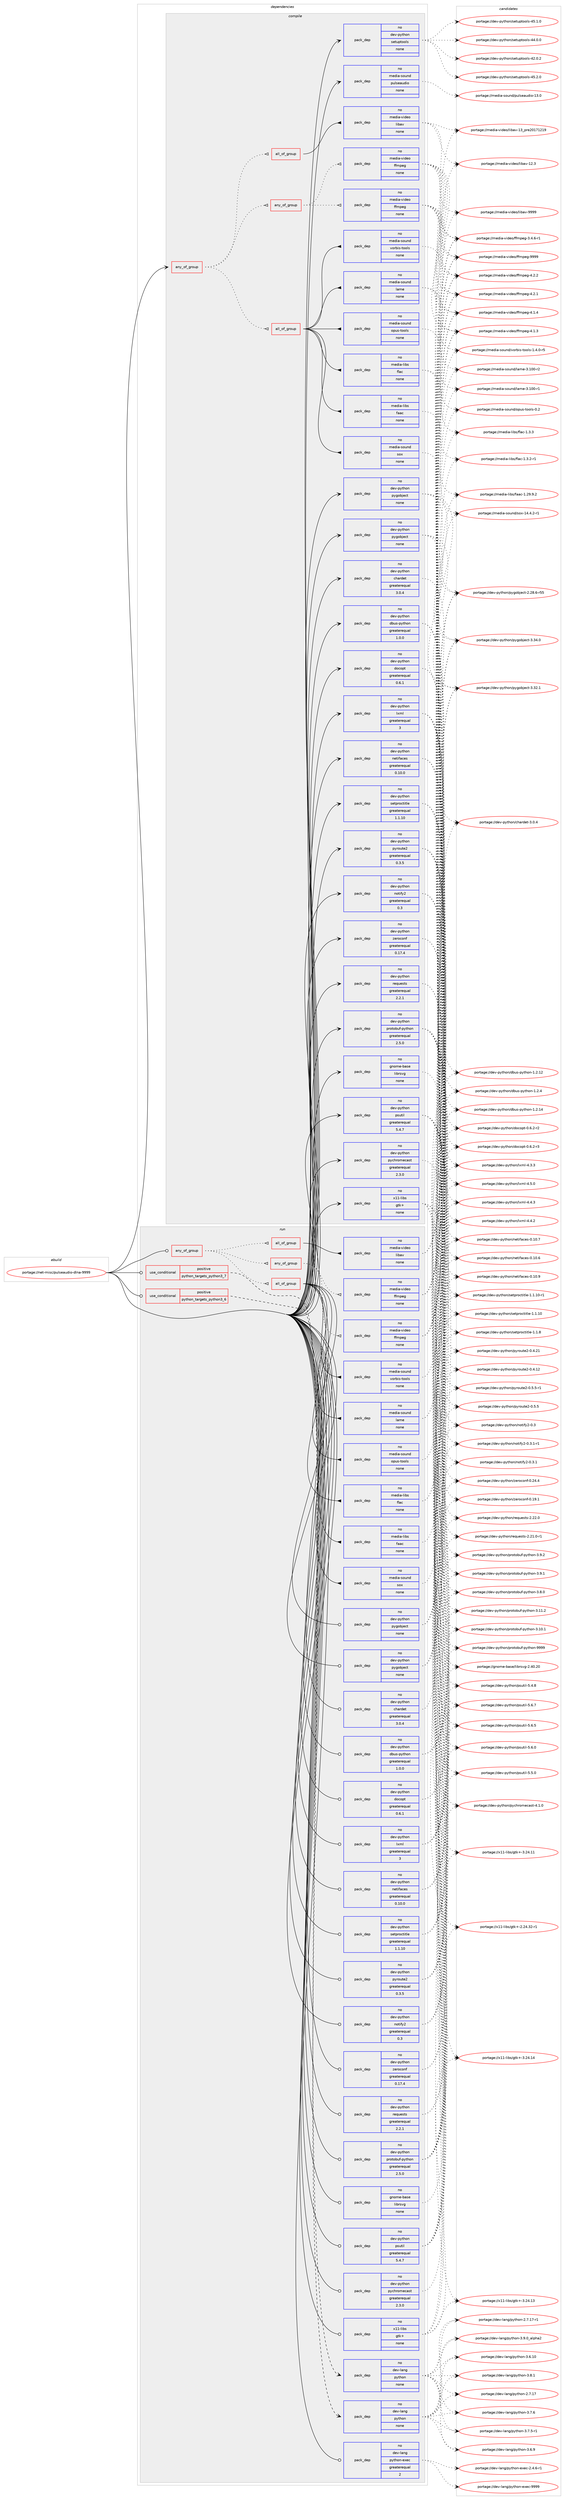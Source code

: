 digraph prolog {

# *************
# Graph options
# *************

newrank=true;
concentrate=true;
compound=true;
graph [rankdir=LR,fontname=Helvetica,fontsize=10,ranksep=1.5];#, ranksep=2.5, nodesep=0.2];
edge  [arrowhead=vee];
node  [fontname=Helvetica,fontsize=10];

# **********
# The ebuild
# **********

subgraph cluster_leftcol {
color=gray;
rank=same;
label=<<i>ebuild</i>>;
id [label="portage://net-misc/pulseaudio-dlna-9999", color=red, width=4, href="../net-misc/pulseaudio-dlna-9999.svg"];
}

# ****************
# The dependencies
# ****************

subgraph cluster_midcol {
color=gray;
label=<<i>dependencies</i>>;
subgraph cluster_compile {
fillcolor="#eeeeee";
style=filled;
label=<<i>compile</i>>;
subgraph any1907 {
dependency120454 [label=<<TABLE BORDER="0" CELLBORDER="1" CELLSPACING="0" CELLPADDING="4"><TR><TD CELLPADDING="10">any_of_group</TD></TR></TABLE>>, shape=none, color=red];subgraph any1908 {
dependency120455 [label=<<TABLE BORDER="0" CELLBORDER="1" CELLSPACING="0" CELLPADDING="4"><TR><TD CELLPADDING="10">any_of_group</TD></TR></TABLE>>, shape=none, color=red];subgraph pack93776 {
dependency120456 [label=<<TABLE BORDER="0" CELLBORDER="1" CELLSPACING="0" CELLPADDING="4" WIDTH="220"><TR><TD ROWSPAN="6" CELLPADDING="30">pack_dep</TD></TR><TR><TD WIDTH="110">no</TD></TR><TR><TD>media-video</TD></TR><TR><TD>ffmpeg</TD></TR><TR><TD>none</TD></TR><TR><TD></TD></TR></TABLE>>, shape=none, color=blue];
}
dependency120455:e -> dependency120456:w [weight=20,style="dotted",arrowhead="oinv"];
subgraph pack93777 {
dependency120457 [label=<<TABLE BORDER="0" CELLBORDER="1" CELLSPACING="0" CELLPADDING="4" WIDTH="220"><TR><TD ROWSPAN="6" CELLPADDING="30">pack_dep</TD></TR><TR><TD WIDTH="110">no</TD></TR><TR><TD>media-video</TD></TR><TR><TD>ffmpeg</TD></TR><TR><TD>none</TD></TR><TR><TD></TD></TR></TABLE>>, shape=none, color=blue];
}
dependency120455:e -> dependency120457:w [weight=20,style="dotted",arrowhead="oinv"];
}
dependency120454:e -> dependency120455:w [weight=20,style="dotted",arrowhead="oinv"];
subgraph all113 {
dependency120458 [label=<<TABLE BORDER="0" CELLBORDER="1" CELLSPACING="0" CELLPADDING="4"><TR><TD CELLPADDING="10">all_of_group</TD></TR></TABLE>>, shape=none, color=red];subgraph pack93778 {
dependency120459 [label=<<TABLE BORDER="0" CELLBORDER="1" CELLSPACING="0" CELLPADDING="4" WIDTH="220"><TR><TD ROWSPAN="6" CELLPADDING="30">pack_dep</TD></TR><TR><TD WIDTH="110">no</TD></TR><TR><TD>media-video</TD></TR><TR><TD>libav</TD></TR><TR><TD>none</TD></TR><TR><TD></TD></TR></TABLE>>, shape=none, color=blue];
}
dependency120458:e -> dependency120459:w [weight=20,style="solid",arrowhead="inv"];
}
dependency120454:e -> dependency120458:w [weight=20,style="dotted",arrowhead="oinv"];
subgraph all114 {
dependency120460 [label=<<TABLE BORDER="0" CELLBORDER="1" CELLSPACING="0" CELLPADDING="4"><TR><TD CELLPADDING="10">all_of_group</TD></TR></TABLE>>, shape=none, color=red];subgraph pack93779 {
dependency120461 [label=<<TABLE BORDER="0" CELLBORDER="1" CELLSPACING="0" CELLPADDING="4" WIDTH="220"><TR><TD ROWSPAN="6" CELLPADDING="30">pack_dep</TD></TR><TR><TD WIDTH="110">no</TD></TR><TR><TD>media-libs</TD></TR><TR><TD>faac</TD></TR><TR><TD>none</TD></TR><TR><TD></TD></TR></TABLE>>, shape=none, color=blue];
}
dependency120460:e -> dependency120461:w [weight=20,style="solid",arrowhead="inv"];
subgraph pack93780 {
dependency120462 [label=<<TABLE BORDER="0" CELLBORDER="1" CELLSPACING="0" CELLPADDING="4" WIDTH="220"><TR><TD ROWSPAN="6" CELLPADDING="30">pack_dep</TD></TR><TR><TD WIDTH="110">no</TD></TR><TR><TD>media-libs</TD></TR><TR><TD>flac</TD></TR><TR><TD>none</TD></TR><TR><TD></TD></TR></TABLE>>, shape=none, color=blue];
}
dependency120460:e -> dependency120462:w [weight=20,style="solid",arrowhead="inv"];
subgraph pack93781 {
dependency120463 [label=<<TABLE BORDER="0" CELLBORDER="1" CELLSPACING="0" CELLPADDING="4" WIDTH="220"><TR><TD ROWSPAN="6" CELLPADDING="30">pack_dep</TD></TR><TR><TD WIDTH="110">no</TD></TR><TR><TD>media-sound</TD></TR><TR><TD>lame</TD></TR><TR><TD>none</TD></TR><TR><TD></TD></TR></TABLE>>, shape=none, color=blue];
}
dependency120460:e -> dependency120463:w [weight=20,style="solid",arrowhead="inv"];
subgraph pack93782 {
dependency120464 [label=<<TABLE BORDER="0" CELLBORDER="1" CELLSPACING="0" CELLPADDING="4" WIDTH="220"><TR><TD ROWSPAN="6" CELLPADDING="30">pack_dep</TD></TR><TR><TD WIDTH="110">no</TD></TR><TR><TD>media-sound</TD></TR><TR><TD>opus-tools</TD></TR><TR><TD>none</TD></TR><TR><TD></TD></TR></TABLE>>, shape=none, color=blue];
}
dependency120460:e -> dependency120464:w [weight=20,style="solid",arrowhead="inv"];
subgraph pack93783 {
dependency120465 [label=<<TABLE BORDER="0" CELLBORDER="1" CELLSPACING="0" CELLPADDING="4" WIDTH="220"><TR><TD ROWSPAN="6" CELLPADDING="30">pack_dep</TD></TR><TR><TD WIDTH="110">no</TD></TR><TR><TD>media-sound</TD></TR><TR><TD>sox</TD></TR><TR><TD>none</TD></TR><TR><TD></TD></TR></TABLE>>, shape=none, color=blue];
}
dependency120460:e -> dependency120465:w [weight=20,style="solid",arrowhead="inv"];
subgraph pack93784 {
dependency120466 [label=<<TABLE BORDER="0" CELLBORDER="1" CELLSPACING="0" CELLPADDING="4" WIDTH="220"><TR><TD ROWSPAN="6" CELLPADDING="30">pack_dep</TD></TR><TR><TD WIDTH="110">no</TD></TR><TR><TD>media-sound</TD></TR><TR><TD>vorbis-tools</TD></TR><TR><TD>none</TD></TR><TR><TD></TD></TR></TABLE>>, shape=none, color=blue];
}
dependency120460:e -> dependency120466:w [weight=20,style="solid",arrowhead="inv"];
}
dependency120454:e -> dependency120460:w [weight=20,style="dotted",arrowhead="oinv"];
}
id:e -> dependency120454:w [weight=20,style="solid",arrowhead="vee"];
subgraph pack93785 {
dependency120467 [label=<<TABLE BORDER="0" CELLBORDER="1" CELLSPACING="0" CELLPADDING="4" WIDTH="220"><TR><TD ROWSPAN="6" CELLPADDING="30">pack_dep</TD></TR><TR><TD WIDTH="110">no</TD></TR><TR><TD>dev-python</TD></TR><TR><TD>chardet</TD></TR><TR><TD>greaterequal</TD></TR><TR><TD>3.0.4</TD></TR></TABLE>>, shape=none, color=blue];
}
id:e -> dependency120467:w [weight=20,style="solid",arrowhead="vee"];
subgraph pack93786 {
dependency120468 [label=<<TABLE BORDER="0" CELLBORDER="1" CELLSPACING="0" CELLPADDING="4" WIDTH="220"><TR><TD ROWSPAN="6" CELLPADDING="30">pack_dep</TD></TR><TR><TD WIDTH="110">no</TD></TR><TR><TD>dev-python</TD></TR><TR><TD>dbus-python</TD></TR><TR><TD>greaterequal</TD></TR><TR><TD>1.0.0</TD></TR></TABLE>>, shape=none, color=blue];
}
id:e -> dependency120468:w [weight=20,style="solid",arrowhead="vee"];
subgraph pack93787 {
dependency120469 [label=<<TABLE BORDER="0" CELLBORDER="1" CELLSPACING="0" CELLPADDING="4" WIDTH="220"><TR><TD ROWSPAN="6" CELLPADDING="30">pack_dep</TD></TR><TR><TD WIDTH="110">no</TD></TR><TR><TD>dev-python</TD></TR><TR><TD>docopt</TD></TR><TR><TD>greaterequal</TD></TR><TR><TD>0.6.1</TD></TR></TABLE>>, shape=none, color=blue];
}
id:e -> dependency120469:w [weight=20,style="solid",arrowhead="vee"];
subgraph pack93788 {
dependency120470 [label=<<TABLE BORDER="0" CELLBORDER="1" CELLSPACING="0" CELLPADDING="4" WIDTH="220"><TR><TD ROWSPAN="6" CELLPADDING="30">pack_dep</TD></TR><TR><TD WIDTH="110">no</TD></TR><TR><TD>dev-python</TD></TR><TR><TD>lxml</TD></TR><TR><TD>greaterequal</TD></TR><TR><TD>3</TD></TR></TABLE>>, shape=none, color=blue];
}
id:e -> dependency120470:w [weight=20,style="solid",arrowhead="vee"];
subgraph pack93789 {
dependency120471 [label=<<TABLE BORDER="0" CELLBORDER="1" CELLSPACING="0" CELLPADDING="4" WIDTH="220"><TR><TD ROWSPAN="6" CELLPADDING="30">pack_dep</TD></TR><TR><TD WIDTH="110">no</TD></TR><TR><TD>dev-python</TD></TR><TR><TD>netifaces</TD></TR><TR><TD>greaterequal</TD></TR><TR><TD>0.10.0</TD></TR></TABLE>>, shape=none, color=blue];
}
id:e -> dependency120471:w [weight=20,style="solid",arrowhead="vee"];
subgraph pack93790 {
dependency120472 [label=<<TABLE BORDER="0" CELLBORDER="1" CELLSPACING="0" CELLPADDING="4" WIDTH="220"><TR><TD ROWSPAN="6" CELLPADDING="30">pack_dep</TD></TR><TR><TD WIDTH="110">no</TD></TR><TR><TD>dev-python</TD></TR><TR><TD>notify2</TD></TR><TR><TD>greaterequal</TD></TR><TR><TD>0.3</TD></TR></TABLE>>, shape=none, color=blue];
}
id:e -> dependency120472:w [weight=20,style="solid",arrowhead="vee"];
subgraph pack93791 {
dependency120473 [label=<<TABLE BORDER="0" CELLBORDER="1" CELLSPACING="0" CELLPADDING="4" WIDTH="220"><TR><TD ROWSPAN="6" CELLPADDING="30">pack_dep</TD></TR><TR><TD WIDTH="110">no</TD></TR><TR><TD>dev-python</TD></TR><TR><TD>protobuf-python</TD></TR><TR><TD>greaterequal</TD></TR><TR><TD>2.5.0</TD></TR></TABLE>>, shape=none, color=blue];
}
id:e -> dependency120473:w [weight=20,style="solid",arrowhead="vee"];
subgraph pack93792 {
dependency120474 [label=<<TABLE BORDER="0" CELLBORDER="1" CELLSPACING="0" CELLPADDING="4" WIDTH="220"><TR><TD ROWSPAN="6" CELLPADDING="30">pack_dep</TD></TR><TR><TD WIDTH="110">no</TD></TR><TR><TD>dev-python</TD></TR><TR><TD>psutil</TD></TR><TR><TD>greaterequal</TD></TR><TR><TD>5.4.7</TD></TR></TABLE>>, shape=none, color=blue];
}
id:e -> dependency120474:w [weight=20,style="solid",arrowhead="vee"];
subgraph pack93793 {
dependency120475 [label=<<TABLE BORDER="0" CELLBORDER="1" CELLSPACING="0" CELLPADDING="4" WIDTH="220"><TR><TD ROWSPAN="6" CELLPADDING="30">pack_dep</TD></TR><TR><TD WIDTH="110">no</TD></TR><TR><TD>dev-python</TD></TR><TR><TD>pychromecast</TD></TR><TR><TD>greaterequal</TD></TR><TR><TD>2.3.0</TD></TR></TABLE>>, shape=none, color=blue];
}
id:e -> dependency120475:w [weight=20,style="solid",arrowhead="vee"];
subgraph pack93794 {
dependency120476 [label=<<TABLE BORDER="0" CELLBORDER="1" CELLSPACING="0" CELLPADDING="4" WIDTH="220"><TR><TD ROWSPAN="6" CELLPADDING="30">pack_dep</TD></TR><TR><TD WIDTH="110">no</TD></TR><TR><TD>dev-python</TD></TR><TR><TD>pygobject</TD></TR><TR><TD>none</TD></TR><TR><TD></TD></TR></TABLE>>, shape=none, color=blue];
}
id:e -> dependency120476:w [weight=20,style="solid",arrowhead="vee"];
subgraph pack93795 {
dependency120477 [label=<<TABLE BORDER="0" CELLBORDER="1" CELLSPACING="0" CELLPADDING="4" WIDTH="220"><TR><TD ROWSPAN="6" CELLPADDING="30">pack_dep</TD></TR><TR><TD WIDTH="110">no</TD></TR><TR><TD>dev-python</TD></TR><TR><TD>pygobject</TD></TR><TR><TD>none</TD></TR><TR><TD></TD></TR></TABLE>>, shape=none, color=blue];
}
id:e -> dependency120477:w [weight=20,style="solid",arrowhead="vee"];
subgraph pack93796 {
dependency120478 [label=<<TABLE BORDER="0" CELLBORDER="1" CELLSPACING="0" CELLPADDING="4" WIDTH="220"><TR><TD ROWSPAN="6" CELLPADDING="30">pack_dep</TD></TR><TR><TD WIDTH="110">no</TD></TR><TR><TD>dev-python</TD></TR><TR><TD>pyroute2</TD></TR><TR><TD>greaterequal</TD></TR><TR><TD>0.3.5</TD></TR></TABLE>>, shape=none, color=blue];
}
id:e -> dependency120478:w [weight=20,style="solid",arrowhead="vee"];
subgraph pack93797 {
dependency120479 [label=<<TABLE BORDER="0" CELLBORDER="1" CELLSPACING="0" CELLPADDING="4" WIDTH="220"><TR><TD ROWSPAN="6" CELLPADDING="30">pack_dep</TD></TR><TR><TD WIDTH="110">no</TD></TR><TR><TD>dev-python</TD></TR><TR><TD>requests</TD></TR><TR><TD>greaterequal</TD></TR><TR><TD>2.2.1</TD></TR></TABLE>>, shape=none, color=blue];
}
id:e -> dependency120479:w [weight=20,style="solid",arrowhead="vee"];
subgraph pack93798 {
dependency120480 [label=<<TABLE BORDER="0" CELLBORDER="1" CELLSPACING="0" CELLPADDING="4" WIDTH="220"><TR><TD ROWSPAN="6" CELLPADDING="30">pack_dep</TD></TR><TR><TD WIDTH="110">no</TD></TR><TR><TD>dev-python</TD></TR><TR><TD>setproctitle</TD></TR><TR><TD>greaterequal</TD></TR><TR><TD>1.1.10</TD></TR></TABLE>>, shape=none, color=blue];
}
id:e -> dependency120480:w [weight=20,style="solid",arrowhead="vee"];
subgraph pack93799 {
dependency120481 [label=<<TABLE BORDER="0" CELLBORDER="1" CELLSPACING="0" CELLPADDING="4" WIDTH="220"><TR><TD ROWSPAN="6" CELLPADDING="30">pack_dep</TD></TR><TR><TD WIDTH="110">no</TD></TR><TR><TD>dev-python</TD></TR><TR><TD>setuptools</TD></TR><TR><TD>none</TD></TR><TR><TD></TD></TR></TABLE>>, shape=none, color=blue];
}
id:e -> dependency120481:w [weight=20,style="solid",arrowhead="vee"];
subgraph pack93800 {
dependency120482 [label=<<TABLE BORDER="0" CELLBORDER="1" CELLSPACING="0" CELLPADDING="4" WIDTH="220"><TR><TD ROWSPAN="6" CELLPADDING="30">pack_dep</TD></TR><TR><TD WIDTH="110">no</TD></TR><TR><TD>dev-python</TD></TR><TR><TD>zeroconf</TD></TR><TR><TD>greaterequal</TD></TR><TR><TD>0.17.4</TD></TR></TABLE>>, shape=none, color=blue];
}
id:e -> dependency120482:w [weight=20,style="solid",arrowhead="vee"];
subgraph pack93801 {
dependency120483 [label=<<TABLE BORDER="0" CELLBORDER="1" CELLSPACING="0" CELLPADDING="4" WIDTH="220"><TR><TD ROWSPAN="6" CELLPADDING="30">pack_dep</TD></TR><TR><TD WIDTH="110">no</TD></TR><TR><TD>gnome-base</TD></TR><TR><TD>librsvg</TD></TR><TR><TD>none</TD></TR><TR><TD></TD></TR></TABLE>>, shape=none, color=blue];
}
id:e -> dependency120483:w [weight=20,style="solid",arrowhead="vee"];
subgraph pack93802 {
dependency120484 [label=<<TABLE BORDER="0" CELLBORDER="1" CELLSPACING="0" CELLPADDING="4" WIDTH="220"><TR><TD ROWSPAN="6" CELLPADDING="30">pack_dep</TD></TR><TR><TD WIDTH="110">no</TD></TR><TR><TD>media-sound</TD></TR><TR><TD>pulseaudio</TD></TR><TR><TD>none</TD></TR><TR><TD></TD></TR></TABLE>>, shape=none, color=blue];
}
id:e -> dependency120484:w [weight=20,style="solid",arrowhead="vee"];
subgraph pack93803 {
dependency120485 [label=<<TABLE BORDER="0" CELLBORDER="1" CELLSPACING="0" CELLPADDING="4" WIDTH="220"><TR><TD ROWSPAN="6" CELLPADDING="30">pack_dep</TD></TR><TR><TD WIDTH="110">no</TD></TR><TR><TD>x11-libs</TD></TR><TR><TD>gtk+</TD></TR><TR><TD>none</TD></TR><TR><TD></TD></TR></TABLE>>, shape=none, color=blue];
}
id:e -> dependency120485:w [weight=20,style="solid",arrowhead="vee"];
}
subgraph cluster_compileandrun {
fillcolor="#eeeeee";
style=filled;
label=<<i>compile and run</i>>;
}
subgraph cluster_run {
fillcolor="#eeeeee";
style=filled;
label=<<i>run</i>>;
subgraph any1909 {
dependency120486 [label=<<TABLE BORDER="0" CELLBORDER="1" CELLSPACING="0" CELLPADDING="4"><TR><TD CELLPADDING="10">any_of_group</TD></TR></TABLE>>, shape=none, color=red];subgraph any1910 {
dependency120487 [label=<<TABLE BORDER="0" CELLBORDER="1" CELLSPACING="0" CELLPADDING="4"><TR><TD CELLPADDING="10">any_of_group</TD></TR></TABLE>>, shape=none, color=red];subgraph pack93804 {
dependency120488 [label=<<TABLE BORDER="0" CELLBORDER="1" CELLSPACING="0" CELLPADDING="4" WIDTH="220"><TR><TD ROWSPAN="6" CELLPADDING="30">pack_dep</TD></TR><TR><TD WIDTH="110">no</TD></TR><TR><TD>media-video</TD></TR><TR><TD>ffmpeg</TD></TR><TR><TD>none</TD></TR><TR><TD></TD></TR></TABLE>>, shape=none, color=blue];
}
dependency120487:e -> dependency120488:w [weight=20,style="dotted",arrowhead="oinv"];
subgraph pack93805 {
dependency120489 [label=<<TABLE BORDER="0" CELLBORDER="1" CELLSPACING="0" CELLPADDING="4" WIDTH="220"><TR><TD ROWSPAN="6" CELLPADDING="30">pack_dep</TD></TR><TR><TD WIDTH="110">no</TD></TR><TR><TD>media-video</TD></TR><TR><TD>ffmpeg</TD></TR><TR><TD>none</TD></TR><TR><TD></TD></TR></TABLE>>, shape=none, color=blue];
}
dependency120487:e -> dependency120489:w [weight=20,style="dotted",arrowhead="oinv"];
}
dependency120486:e -> dependency120487:w [weight=20,style="dotted",arrowhead="oinv"];
subgraph all115 {
dependency120490 [label=<<TABLE BORDER="0" CELLBORDER="1" CELLSPACING="0" CELLPADDING="4"><TR><TD CELLPADDING="10">all_of_group</TD></TR></TABLE>>, shape=none, color=red];subgraph pack93806 {
dependency120491 [label=<<TABLE BORDER="0" CELLBORDER="1" CELLSPACING="0" CELLPADDING="4" WIDTH="220"><TR><TD ROWSPAN="6" CELLPADDING="30">pack_dep</TD></TR><TR><TD WIDTH="110">no</TD></TR><TR><TD>media-video</TD></TR><TR><TD>libav</TD></TR><TR><TD>none</TD></TR><TR><TD></TD></TR></TABLE>>, shape=none, color=blue];
}
dependency120490:e -> dependency120491:w [weight=20,style="solid",arrowhead="inv"];
}
dependency120486:e -> dependency120490:w [weight=20,style="dotted",arrowhead="oinv"];
subgraph all116 {
dependency120492 [label=<<TABLE BORDER="0" CELLBORDER="1" CELLSPACING="0" CELLPADDING="4"><TR><TD CELLPADDING="10">all_of_group</TD></TR></TABLE>>, shape=none, color=red];subgraph pack93807 {
dependency120493 [label=<<TABLE BORDER="0" CELLBORDER="1" CELLSPACING="0" CELLPADDING="4" WIDTH="220"><TR><TD ROWSPAN="6" CELLPADDING="30">pack_dep</TD></TR><TR><TD WIDTH="110">no</TD></TR><TR><TD>media-libs</TD></TR><TR><TD>faac</TD></TR><TR><TD>none</TD></TR><TR><TD></TD></TR></TABLE>>, shape=none, color=blue];
}
dependency120492:e -> dependency120493:w [weight=20,style="solid",arrowhead="inv"];
subgraph pack93808 {
dependency120494 [label=<<TABLE BORDER="0" CELLBORDER="1" CELLSPACING="0" CELLPADDING="4" WIDTH="220"><TR><TD ROWSPAN="6" CELLPADDING="30">pack_dep</TD></TR><TR><TD WIDTH="110">no</TD></TR><TR><TD>media-libs</TD></TR><TR><TD>flac</TD></TR><TR><TD>none</TD></TR><TR><TD></TD></TR></TABLE>>, shape=none, color=blue];
}
dependency120492:e -> dependency120494:w [weight=20,style="solid",arrowhead="inv"];
subgraph pack93809 {
dependency120495 [label=<<TABLE BORDER="0" CELLBORDER="1" CELLSPACING="0" CELLPADDING="4" WIDTH="220"><TR><TD ROWSPAN="6" CELLPADDING="30">pack_dep</TD></TR><TR><TD WIDTH="110">no</TD></TR><TR><TD>media-sound</TD></TR><TR><TD>lame</TD></TR><TR><TD>none</TD></TR><TR><TD></TD></TR></TABLE>>, shape=none, color=blue];
}
dependency120492:e -> dependency120495:w [weight=20,style="solid",arrowhead="inv"];
subgraph pack93810 {
dependency120496 [label=<<TABLE BORDER="0" CELLBORDER="1" CELLSPACING="0" CELLPADDING="4" WIDTH="220"><TR><TD ROWSPAN="6" CELLPADDING="30">pack_dep</TD></TR><TR><TD WIDTH="110">no</TD></TR><TR><TD>media-sound</TD></TR><TR><TD>opus-tools</TD></TR><TR><TD>none</TD></TR><TR><TD></TD></TR></TABLE>>, shape=none, color=blue];
}
dependency120492:e -> dependency120496:w [weight=20,style="solid",arrowhead="inv"];
subgraph pack93811 {
dependency120497 [label=<<TABLE BORDER="0" CELLBORDER="1" CELLSPACING="0" CELLPADDING="4" WIDTH="220"><TR><TD ROWSPAN="6" CELLPADDING="30">pack_dep</TD></TR><TR><TD WIDTH="110">no</TD></TR><TR><TD>media-sound</TD></TR><TR><TD>sox</TD></TR><TR><TD>none</TD></TR><TR><TD></TD></TR></TABLE>>, shape=none, color=blue];
}
dependency120492:e -> dependency120497:w [weight=20,style="solid",arrowhead="inv"];
subgraph pack93812 {
dependency120498 [label=<<TABLE BORDER="0" CELLBORDER="1" CELLSPACING="0" CELLPADDING="4" WIDTH="220"><TR><TD ROWSPAN="6" CELLPADDING="30">pack_dep</TD></TR><TR><TD WIDTH="110">no</TD></TR><TR><TD>media-sound</TD></TR><TR><TD>vorbis-tools</TD></TR><TR><TD>none</TD></TR><TR><TD></TD></TR></TABLE>>, shape=none, color=blue];
}
dependency120492:e -> dependency120498:w [weight=20,style="solid",arrowhead="inv"];
}
dependency120486:e -> dependency120492:w [weight=20,style="dotted",arrowhead="oinv"];
}
id:e -> dependency120486:w [weight=20,style="solid",arrowhead="odot"];
subgraph cond24661 {
dependency120499 [label=<<TABLE BORDER="0" CELLBORDER="1" CELLSPACING="0" CELLPADDING="4"><TR><TD ROWSPAN="3" CELLPADDING="10">use_conditional</TD></TR><TR><TD>positive</TD></TR><TR><TD>python_targets_python3_6</TD></TR></TABLE>>, shape=none, color=red];
subgraph pack93813 {
dependency120500 [label=<<TABLE BORDER="0" CELLBORDER="1" CELLSPACING="0" CELLPADDING="4" WIDTH="220"><TR><TD ROWSPAN="6" CELLPADDING="30">pack_dep</TD></TR><TR><TD WIDTH="110">no</TD></TR><TR><TD>dev-lang</TD></TR><TR><TD>python</TD></TR><TR><TD>none</TD></TR><TR><TD></TD></TR></TABLE>>, shape=none, color=blue];
}
dependency120499:e -> dependency120500:w [weight=20,style="dashed",arrowhead="vee"];
}
id:e -> dependency120499:w [weight=20,style="solid",arrowhead="odot"];
subgraph cond24662 {
dependency120501 [label=<<TABLE BORDER="0" CELLBORDER="1" CELLSPACING="0" CELLPADDING="4"><TR><TD ROWSPAN="3" CELLPADDING="10">use_conditional</TD></TR><TR><TD>positive</TD></TR><TR><TD>python_targets_python3_7</TD></TR></TABLE>>, shape=none, color=red];
subgraph pack93814 {
dependency120502 [label=<<TABLE BORDER="0" CELLBORDER="1" CELLSPACING="0" CELLPADDING="4" WIDTH="220"><TR><TD ROWSPAN="6" CELLPADDING="30">pack_dep</TD></TR><TR><TD WIDTH="110">no</TD></TR><TR><TD>dev-lang</TD></TR><TR><TD>python</TD></TR><TR><TD>none</TD></TR><TR><TD></TD></TR></TABLE>>, shape=none, color=blue];
}
dependency120501:e -> dependency120502:w [weight=20,style="dashed",arrowhead="vee"];
}
id:e -> dependency120501:w [weight=20,style="solid",arrowhead="odot"];
subgraph pack93815 {
dependency120503 [label=<<TABLE BORDER="0" CELLBORDER="1" CELLSPACING="0" CELLPADDING="4" WIDTH="220"><TR><TD ROWSPAN="6" CELLPADDING="30">pack_dep</TD></TR><TR><TD WIDTH="110">no</TD></TR><TR><TD>dev-lang</TD></TR><TR><TD>python-exec</TD></TR><TR><TD>greaterequal</TD></TR><TR><TD>2</TD></TR></TABLE>>, shape=none, color=blue];
}
id:e -> dependency120503:w [weight=20,style="solid",arrowhead="odot"];
subgraph pack93816 {
dependency120504 [label=<<TABLE BORDER="0" CELLBORDER="1" CELLSPACING="0" CELLPADDING="4" WIDTH="220"><TR><TD ROWSPAN="6" CELLPADDING="30">pack_dep</TD></TR><TR><TD WIDTH="110">no</TD></TR><TR><TD>dev-python</TD></TR><TR><TD>chardet</TD></TR><TR><TD>greaterequal</TD></TR><TR><TD>3.0.4</TD></TR></TABLE>>, shape=none, color=blue];
}
id:e -> dependency120504:w [weight=20,style="solid",arrowhead="odot"];
subgraph pack93817 {
dependency120505 [label=<<TABLE BORDER="0" CELLBORDER="1" CELLSPACING="0" CELLPADDING="4" WIDTH="220"><TR><TD ROWSPAN="6" CELLPADDING="30">pack_dep</TD></TR><TR><TD WIDTH="110">no</TD></TR><TR><TD>dev-python</TD></TR><TR><TD>dbus-python</TD></TR><TR><TD>greaterequal</TD></TR><TR><TD>1.0.0</TD></TR></TABLE>>, shape=none, color=blue];
}
id:e -> dependency120505:w [weight=20,style="solid",arrowhead="odot"];
subgraph pack93818 {
dependency120506 [label=<<TABLE BORDER="0" CELLBORDER="1" CELLSPACING="0" CELLPADDING="4" WIDTH="220"><TR><TD ROWSPAN="6" CELLPADDING="30">pack_dep</TD></TR><TR><TD WIDTH="110">no</TD></TR><TR><TD>dev-python</TD></TR><TR><TD>docopt</TD></TR><TR><TD>greaterequal</TD></TR><TR><TD>0.6.1</TD></TR></TABLE>>, shape=none, color=blue];
}
id:e -> dependency120506:w [weight=20,style="solid",arrowhead="odot"];
subgraph pack93819 {
dependency120507 [label=<<TABLE BORDER="0" CELLBORDER="1" CELLSPACING="0" CELLPADDING="4" WIDTH="220"><TR><TD ROWSPAN="6" CELLPADDING="30">pack_dep</TD></TR><TR><TD WIDTH="110">no</TD></TR><TR><TD>dev-python</TD></TR><TR><TD>lxml</TD></TR><TR><TD>greaterequal</TD></TR><TR><TD>3</TD></TR></TABLE>>, shape=none, color=blue];
}
id:e -> dependency120507:w [weight=20,style="solid",arrowhead="odot"];
subgraph pack93820 {
dependency120508 [label=<<TABLE BORDER="0" CELLBORDER="1" CELLSPACING="0" CELLPADDING="4" WIDTH="220"><TR><TD ROWSPAN="6" CELLPADDING="30">pack_dep</TD></TR><TR><TD WIDTH="110">no</TD></TR><TR><TD>dev-python</TD></TR><TR><TD>netifaces</TD></TR><TR><TD>greaterequal</TD></TR><TR><TD>0.10.0</TD></TR></TABLE>>, shape=none, color=blue];
}
id:e -> dependency120508:w [weight=20,style="solid",arrowhead="odot"];
subgraph pack93821 {
dependency120509 [label=<<TABLE BORDER="0" CELLBORDER="1" CELLSPACING="0" CELLPADDING="4" WIDTH="220"><TR><TD ROWSPAN="6" CELLPADDING="30">pack_dep</TD></TR><TR><TD WIDTH="110">no</TD></TR><TR><TD>dev-python</TD></TR><TR><TD>notify2</TD></TR><TR><TD>greaterequal</TD></TR><TR><TD>0.3</TD></TR></TABLE>>, shape=none, color=blue];
}
id:e -> dependency120509:w [weight=20,style="solid",arrowhead="odot"];
subgraph pack93822 {
dependency120510 [label=<<TABLE BORDER="0" CELLBORDER="1" CELLSPACING="0" CELLPADDING="4" WIDTH="220"><TR><TD ROWSPAN="6" CELLPADDING="30">pack_dep</TD></TR><TR><TD WIDTH="110">no</TD></TR><TR><TD>dev-python</TD></TR><TR><TD>protobuf-python</TD></TR><TR><TD>greaterequal</TD></TR><TR><TD>2.5.0</TD></TR></TABLE>>, shape=none, color=blue];
}
id:e -> dependency120510:w [weight=20,style="solid",arrowhead="odot"];
subgraph pack93823 {
dependency120511 [label=<<TABLE BORDER="0" CELLBORDER="1" CELLSPACING="0" CELLPADDING="4" WIDTH="220"><TR><TD ROWSPAN="6" CELLPADDING="30">pack_dep</TD></TR><TR><TD WIDTH="110">no</TD></TR><TR><TD>dev-python</TD></TR><TR><TD>psutil</TD></TR><TR><TD>greaterequal</TD></TR><TR><TD>5.4.7</TD></TR></TABLE>>, shape=none, color=blue];
}
id:e -> dependency120511:w [weight=20,style="solid",arrowhead="odot"];
subgraph pack93824 {
dependency120512 [label=<<TABLE BORDER="0" CELLBORDER="1" CELLSPACING="0" CELLPADDING="4" WIDTH="220"><TR><TD ROWSPAN="6" CELLPADDING="30">pack_dep</TD></TR><TR><TD WIDTH="110">no</TD></TR><TR><TD>dev-python</TD></TR><TR><TD>pychromecast</TD></TR><TR><TD>greaterequal</TD></TR><TR><TD>2.3.0</TD></TR></TABLE>>, shape=none, color=blue];
}
id:e -> dependency120512:w [weight=20,style="solid",arrowhead="odot"];
subgraph pack93825 {
dependency120513 [label=<<TABLE BORDER="0" CELLBORDER="1" CELLSPACING="0" CELLPADDING="4" WIDTH="220"><TR><TD ROWSPAN="6" CELLPADDING="30">pack_dep</TD></TR><TR><TD WIDTH="110">no</TD></TR><TR><TD>dev-python</TD></TR><TR><TD>pygobject</TD></TR><TR><TD>none</TD></TR><TR><TD></TD></TR></TABLE>>, shape=none, color=blue];
}
id:e -> dependency120513:w [weight=20,style="solid",arrowhead="odot"];
subgraph pack93826 {
dependency120514 [label=<<TABLE BORDER="0" CELLBORDER="1" CELLSPACING="0" CELLPADDING="4" WIDTH="220"><TR><TD ROWSPAN="6" CELLPADDING="30">pack_dep</TD></TR><TR><TD WIDTH="110">no</TD></TR><TR><TD>dev-python</TD></TR><TR><TD>pygobject</TD></TR><TR><TD>none</TD></TR><TR><TD></TD></TR></TABLE>>, shape=none, color=blue];
}
id:e -> dependency120514:w [weight=20,style="solid",arrowhead="odot"];
subgraph pack93827 {
dependency120515 [label=<<TABLE BORDER="0" CELLBORDER="1" CELLSPACING="0" CELLPADDING="4" WIDTH="220"><TR><TD ROWSPAN="6" CELLPADDING="30">pack_dep</TD></TR><TR><TD WIDTH="110">no</TD></TR><TR><TD>dev-python</TD></TR><TR><TD>pyroute2</TD></TR><TR><TD>greaterequal</TD></TR><TR><TD>0.3.5</TD></TR></TABLE>>, shape=none, color=blue];
}
id:e -> dependency120515:w [weight=20,style="solid",arrowhead="odot"];
subgraph pack93828 {
dependency120516 [label=<<TABLE BORDER="0" CELLBORDER="1" CELLSPACING="0" CELLPADDING="4" WIDTH="220"><TR><TD ROWSPAN="6" CELLPADDING="30">pack_dep</TD></TR><TR><TD WIDTH="110">no</TD></TR><TR><TD>dev-python</TD></TR><TR><TD>requests</TD></TR><TR><TD>greaterequal</TD></TR><TR><TD>2.2.1</TD></TR></TABLE>>, shape=none, color=blue];
}
id:e -> dependency120516:w [weight=20,style="solid",arrowhead="odot"];
subgraph pack93829 {
dependency120517 [label=<<TABLE BORDER="0" CELLBORDER="1" CELLSPACING="0" CELLPADDING="4" WIDTH="220"><TR><TD ROWSPAN="6" CELLPADDING="30">pack_dep</TD></TR><TR><TD WIDTH="110">no</TD></TR><TR><TD>dev-python</TD></TR><TR><TD>setproctitle</TD></TR><TR><TD>greaterequal</TD></TR><TR><TD>1.1.10</TD></TR></TABLE>>, shape=none, color=blue];
}
id:e -> dependency120517:w [weight=20,style="solid",arrowhead="odot"];
subgraph pack93830 {
dependency120518 [label=<<TABLE BORDER="0" CELLBORDER="1" CELLSPACING="0" CELLPADDING="4" WIDTH="220"><TR><TD ROWSPAN="6" CELLPADDING="30">pack_dep</TD></TR><TR><TD WIDTH="110">no</TD></TR><TR><TD>dev-python</TD></TR><TR><TD>zeroconf</TD></TR><TR><TD>greaterequal</TD></TR><TR><TD>0.17.4</TD></TR></TABLE>>, shape=none, color=blue];
}
id:e -> dependency120518:w [weight=20,style="solid",arrowhead="odot"];
subgraph pack93831 {
dependency120519 [label=<<TABLE BORDER="0" CELLBORDER="1" CELLSPACING="0" CELLPADDING="4" WIDTH="220"><TR><TD ROWSPAN="6" CELLPADDING="30">pack_dep</TD></TR><TR><TD WIDTH="110">no</TD></TR><TR><TD>gnome-base</TD></TR><TR><TD>librsvg</TD></TR><TR><TD>none</TD></TR><TR><TD></TD></TR></TABLE>>, shape=none, color=blue];
}
id:e -> dependency120519:w [weight=20,style="solid",arrowhead="odot"];
subgraph pack93832 {
dependency120520 [label=<<TABLE BORDER="0" CELLBORDER="1" CELLSPACING="0" CELLPADDING="4" WIDTH="220"><TR><TD ROWSPAN="6" CELLPADDING="30">pack_dep</TD></TR><TR><TD WIDTH="110">no</TD></TR><TR><TD>x11-libs</TD></TR><TR><TD>gtk+</TD></TR><TR><TD>none</TD></TR><TR><TD></TD></TR></TABLE>>, shape=none, color=blue];
}
id:e -> dependency120520:w [weight=20,style="solid",arrowhead="odot"];
}
}

# **************
# The candidates
# **************

subgraph cluster_choices {
rank=same;
color=gray;
label=<<i>candidates</i>>;

subgraph choice93776 {
color=black;
nodesep=1;
choice1091011001059745118105100101111471021021091121011034557575757 [label="portage://media-video/ffmpeg-9999", color=red, width=4,href="../media-video/ffmpeg-9999.svg"];
choice109101100105974511810510010111147102102109112101103455246504650 [label="portage://media-video/ffmpeg-4.2.2", color=red, width=4,href="../media-video/ffmpeg-4.2.2.svg"];
choice109101100105974511810510010111147102102109112101103455246504649 [label="portage://media-video/ffmpeg-4.2.1", color=red, width=4,href="../media-video/ffmpeg-4.2.1.svg"];
choice109101100105974511810510010111147102102109112101103455246494652 [label="portage://media-video/ffmpeg-4.1.4", color=red, width=4,href="../media-video/ffmpeg-4.1.4.svg"];
choice109101100105974511810510010111147102102109112101103455246494651 [label="portage://media-video/ffmpeg-4.1.3", color=red, width=4,href="../media-video/ffmpeg-4.1.3.svg"];
choice1091011001059745118105100101111471021021091121011034551465246544511449 [label="portage://media-video/ffmpeg-3.4.6-r1", color=red, width=4,href="../media-video/ffmpeg-3.4.6-r1.svg"];
dependency120456:e -> choice1091011001059745118105100101111471021021091121011034557575757:w [style=dotted,weight="100"];
dependency120456:e -> choice109101100105974511810510010111147102102109112101103455246504650:w [style=dotted,weight="100"];
dependency120456:e -> choice109101100105974511810510010111147102102109112101103455246504649:w [style=dotted,weight="100"];
dependency120456:e -> choice109101100105974511810510010111147102102109112101103455246494652:w [style=dotted,weight="100"];
dependency120456:e -> choice109101100105974511810510010111147102102109112101103455246494651:w [style=dotted,weight="100"];
dependency120456:e -> choice1091011001059745118105100101111471021021091121011034551465246544511449:w [style=dotted,weight="100"];
}
subgraph choice93777 {
color=black;
nodesep=1;
choice1091011001059745118105100101111471021021091121011034557575757 [label="portage://media-video/ffmpeg-9999", color=red, width=4,href="../media-video/ffmpeg-9999.svg"];
choice109101100105974511810510010111147102102109112101103455246504650 [label="portage://media-video/ffmpeg-4.2.2", color=red, width=4,href="../media-video/ffmpeg-4.2.2.svg"];
choice109101100105974511810510010111147102102109112101103455246504649 [label="portage://media-video/ffmpeg-4.2.1", color=red, width=4,href="../media-video/ffmpeg-4.2.1.svg"];
choice109101100105974511810510010111147102102109112101103455246494652 [label="portage://media-video/ffmpeg-4.1.4", color=red, width=4,href="../media-video/ffmpeg-4.1.4.svg"];
choice109101100105974511810510010111147102102109112101103455246494651 [label="portage://media-video/ffmpeg-4.1.3", color=red, width=4,href="../media-video/ffmpeg-4.1.3.svg"];
choice1091011001059745118105100101111471021021091121011034551465246544511449 [label="portage://media-video/ffmpeg-3.4.6-r1", color=red, width=4,href="../media-video/ffmpeg-3.4.6-r1.svg"];
dependency120457:e -> choice1091011001059745118105100101111471021021091121011034557575757:w [style=dotted,weight="100"];
dependency120457:e -> choice109101100105974511810510010111147102102109112101103455246504650:w [style=dotted,weight="100"];
dependency120457:e -> choice109101100105974511810510010111147102102109112101103455246504649:w [style=dotted,weight="100"];
dependency120457:e -> choice109101100105974511810510010111147102102109112101103455246494652:w [style=dotted,weight="100"];
dependency120457:e -> choice109101100105974511810510010111147102102109112101103455246494651:w [style=dotted,weight="100"];
dependency120457:e -> choice1091011001059745118105100101111471021021091121011034551465246544511449:w [style=dotted,weight="100"];
}
subgraph choice93778 {
color=black;
nodesep=1;
choice10910110010597451181051001011114710810598971184557575757 [label="portage://media-video/libav-9999", color=red, width=4,href="../media-video/libav-9999.svg"];
choice1091011001059745118105100101111471081059897118454951951121141015048495549504957 [label="portage://media-video/libav-13_pre20171219", color=red, width=4,href="../media-video/libav-13_pre20171219.svg"];
choice10910110010597451181051001011114710810598971184549504651 [label="portage://media-video/libav-12.3", color=red, width=4,href="../media-video/libav-12.3.svg"];
dependency120459:e -> choice10910110010597451181051001011114710810598971184557575757:w [style=dotted,weight="100"];
dependency120459:e -> choice1091011001059745118105100101111471081059897118454951951121141015048495549504957:w [style=dotted,weight="100"];
dependency120459:e -> choice10910110010597451181051001011114710810598971184549504651:w [style=dotted,weight="100"];
}
subgraph choice93779 {
color=black;
nodesep=1;
choice10910110010597451081059811547102979799454946505746574650 [label="portage://media-libs/faac-1.29.9.2", color=red, width=4,href="../media-libs/faac-1.29.9.2.svg"];
dependency120461:e -> choice10910110010597451081059811547102979799454946505746574650:w [style=dotted,weight="100"];
}
subgraph choice93780 {
color=black;
nodesep=1;
choice109101100105974510810598115471021089799454946514651 [label="portage://media-libs/flac-1.3.3", color=red, width=4,href="../media-libs/flac-1.3.3.svg"];
choice1091011001059745108105981154710210897994549465146504511449 [label="portage://media-libs/flac-1.3.2-r1", color=red, width=4,href="../media-libs/flac-1.3.2-r1.svg"];
dependency120462:e -> choice109101100105974510810598115471021089799454946514651:w [style=dotted,weight="100"];
dependency120462:e -> choice1091011001059745108105981154710210897994549465146504511449:w [style=dotted,weight="100"];
}
subgraph choice93781 {
color=black;
nodesep=1;
choice109101100105974511511111711010047108971091014551464948484511450 [label="portage://media-sound/lame-3.100-r2", color=red, width=4,href="../media-sound/lame-3.100-r2.svg"];
choice109101100105974511511111711010047108971091014551464948484511449 [label="portage://media-sound/lame-3.100-r1", color=red, width=4,href="../media-sound/lame-3.100-r1.svg"];
dependency120463:e -> choice109101100105974511511111711010047108971091014551464948484511450:w [style=dotted,weight="100"];
dependency120463:e -> choice109101100105974511511111711010047108971091014551464948484511449:w [style=dotted,weight="100"];
}
subgraph choice93782 {
color=black;
nodesep=1;
choice1091011001059745115111117110100471111121171154511611111110811545484650 [label="portage://media-sound/opus-tools-0.2", color=red, width=4,href="../media-sound/opus-tools-0.2.svg"];
dependency120464:e -> choice1091011001059745115111117110100471111121171154511611111110811545484650:w [style=dotted,weight="100"];
}
subgraph choice93783 {
color=black;
nodesep=1;
choice109101100105974511511111711010047115111120454952465246504511449 [label="portage://media-sound/sox-14.4.2-r1", color=red, width=4,href="../media-sound/sox-14.4.2-r1.svg"];
dependency120465:e -> choice109101100105974511511111711010047115111120454952465246504511449:w [style=dotted,weight="100"];
}
subgraph choice93784 {
color=black;
nodesep=1;
choice10910110010597451151111171101004711811111498105115451161111111081154549465246484511453 [label="portage://media-sound/vorbis-tools-1.4.0-r5", color=red, width=4,href="../media-sound/vorbis-tools-1.4.0-r5.svg"];
dependency120466:e -> choice10910110010597451151111171101004711811111498105115451161111111081154549465246484511453:w [style=dotted,weight="100"];
}
subgraph choice93785 {
color=black;
nodesep=1;
choice10010111845112121116104111110479910497114100101116455146484652 [label="portage://dev-python/chardet-3.0.4", color=red, width=4,href="../dev-python/chardet-3.0.4.svg"];
dependency120467:e -> choice10010111845112121116104111110479910497114100101116455146484652:w [style=dotted,weight="100"];
}
subgraph choice93786 {
color=black;
nodesep=1;
choice10010111845112121116104111110471009811711545112121116104111110454946504652 [label="portage://dev-python/dbus-python-1.2.4", color=red, width=4,href="../dev-python/dbus-python-1.2.4.svg"];
choice1001011184511212111610411111047100981171154511212111610411111045494650464952 [label="portage://dev-python/dbus-python-1.2.14", color=red, width=4,href="../dev-python/dbus-python-1.2.14.svg"];
choice1001011184511212111610411111047100981171154511212111610411111045494650464950 [label="portage://dev-python/dbus-python-1.2.12", color=red, width=4,href="../dev-python/dbus-python-1.2.12.svg"];
dependency120468:e -> choice10010111845112121116104111110471009811711545112121116104111110454946504652:w [style=dotted,weight="100"];
dependency120468:e -> choice1001011184511212111610411111047100981171154511212111610411111045494650464952:w [style=dotted,weight="100"];
dependency120468:e -> choice1001011184511212111610411111047100981171154511212111610411111045494650464950:w [style=dotted,weight="100"];
}
subgraph choice93787 {
color=black;
nodesep=1;
choice1001011184511212111610411111047100111991111121164548465446504511451 [label="portage://dev-python/docopt-0.6.2-r3", color=red, width=4,href="../dev-python/docopt-0.6.2-r3.svg"];
choice1001011184511212111610411111047100111991111121164548465446504511450 [label="portage://dev-python/docopt-0.6.2-r2", color=red, width=4,href="../dev-python/docopt-0.6.2-r2.svg"];
dependency120469:e -> choice1001011184511212111610411111047100111991111121164548465446504511451:w [style=dotted,weight="100"];
dependency120469:e -> choice1001011184511212111610411111047100111991111121164548465446504511450:w [style=dotted,weight="100"];
}
subgraph choice93788 {
color=black;
nodesep=1;
choice1001011184511212111610411111047108120109108455246534648 [label="portage://dev-python/lxml-4.5.0", color=red, width=4,href="../dev-python/lxml-4.5.0.svg"];
choice1001011184511212111610411111047108120109108455246524651 [label="portage://dev-python/lxml-4.4.3", color=red, width=4,href="../dev-python/lxml-4.4.3.svg"];
choice1001011184511212111610411111047108120109108455246524650 [label="portage://dev-python/lxml-4.4.2", color=red, width=4,href="../dev-python/lxml-4.4.2.svg"];
choice1001011184511212111610411111047108120109108455246514651 [label="portage://dev-python/lxml-4.3.3", color=red, width=4,href="../dev-python/lxml-4.3.3.svg"];
dependency120470:e -> choice1001011184511212111610411111047108120109108455246534648:w [style=dotted,weight="100"];
dependency120470:e -> choice1001011184511212111610411111047108120109108455246524651:w [style=dotted,weight="100"];
dependency120470:e -> choice1001011184511212111610411111047108120109108455246524650:w [style=dotted,weight="100"];
dependency120470:e -> choice1001011184511212111610411111047108120109108455246514651:w [style=dotted,weight="100"];
}
subgraph choice93789 {
color=black;
nodesep=1;
choice1001011184511212111610411111047110101116105102979910111545484649484657 [label="portage://dev-python/netifaces-0.10.9", color=red, width=4,href="../dev-python/netifaces-0.10.9.svg"];
choice1001011184511212111610411111047110101116105102979910111545484649484655 [label="portage://dev-python/netifaces-0.10.7", color=red, width=4,href="../dev-python/netifaces-0.10.7.svg"];
choice1001011184511212111610411111047110101116105102979910111545484649484654 [label="portage://dev-python/netifaces-0.10.6", color=red, width=4,href="../dev-python/netifaces-0.10.6.svg"];
dependency120471:e -> choice1001011184511212111610411111047110101116105102979910111545484649484657:w [style=dotted,weight="100"];
dependency120471:e -> choice1001011184511212111610411111047110101116105102979910111545484649484655:w [style=dotted,weight="100"];
dependency120471:e -> choice1001011184511212111610411111047110101116105102979910111545484649484654:w [style=dotted,weight="100"];
}
subgraph choice93790 {
color=black;
nodesep=1;
choice1001011184511212111610411111047110111116105102121504548465146494511449 [label="portage://dev-python/notify2-0.3.1-r1", color=red, width=4,href="../dev-python/notify2-0.3.1-r1.svg"];
choice100101118451121211161041111104711011111610510212150454846514649 [label="portage://dev-python/notify2-0.3.1", color=red, width=4,href="../dev-python/notify2-0.3.1.svg"];
choice10010111845112121116104111110471101111161051021215045484651 [label="portage://dev-python/notify2-0.3", color=red, width=4,href="../dev-python/notify2-0.3.svg"];
dependency120472:e -> choice1001011184511212111610411111047110111116105102121504548465146494511449:w [style=dotted,weight="100"];
dependency120472:e -> choice100101118451121211161041111104711011111610510212150454846514649:w [style=dotted,weight="100"];
dependency120472:e -> choice10010111845112121116104111110471101111161051021215045484651:w [style=dotted,weight="100"];
}
subgraph choice93791 {
color=black;
nodesep=1;
choice100101118451121211161041111104711211411111611198117102451121211161041111104557575757 [label="portage://dev-python/protobuf-python-9999", color=red, width=4,href="../dev-python/protobuf-python-9999.svg"];
choice10010111845112121116104111110471121141111161119811710245112121116104111110455146574650 [label="portage://dev-python/protobuf-python-3.9.2", color=red, width=4,href="../dev-python/protobuf-python-3.9.2.svg"];
choice10010111845112121116104111110471121141111161119811710245112121116104111110455146574649 [label="portage://dev-python/protobuf-python-3.9.1", color=red, width=4,href="../dev-python/protobuf-python-3.9.1.svg"];
choice10010111845112121116104111110471121141111161119811710245112121116104111110455146564648 [label="portage://dev-python/protobuf-python-3.8.0", color=red, width=4,href="../dev-python/protobuf-python-3.8.0.svg"];
choice1001011184511212111610411111047112114111116111981171024511212111610411111045514649494650 [label="portage://dev-python/protobuf-python-3.11.2", color=red, width=4,href="../dev-python/protobuf-python-3.11.2.svg"];
choice1001011184511212111610411111047112114111116111981171024511212111610411111045514649484649 [label="portage://dev-python/protobuf-python-3.10.1", color=red, width=4,href="../dev-python/protobuf-python-3.10.1.svg"];
dependency120473:e -> choice100101118451121211161041111104711211411111611198117102451121211161041111104557575757:w [style=dotted,weight="100"];
dependency120473:e -> choice10010111845112121116104111110471121141111161119811710245112121116104111110455146574650:w [style=dotted,weight="100"];
dependency120473:e -> choice10010111845112121116104111110471121141111161119811710245112121116104111110455146574649:w [style=dotted,weight="100"];
dependency120473:e -> choice10010111845112121116104111110471121141111161119811710245112121116104111110455146564648:w [style=dotted,weight="100"];
dependency120473:e -> choice1001011184511212111610411111047112114111116111981171024511212111610411111045514649494650:w [style=dotted,weight="100"];
dependency120473:e -> choice1001011184511212111610411111047112114111116111981171024511212111610411111045514649484649:w [style=dotted,weight="100"];
}
subgraph choice93792 {
color=black;
nodesep=1;
choice1001011184511212111610411111047112115117116105108455346544655 [label="portage://dev-python/psutil-5.6.7", color=red, width=4,href="../dev-python/psutil-5.6.7.svg"];
choice1001011184511212111610411111047112115117116105108455346544653 [label="portage://dev-python/psutil-5.6.5", color=red, width=4,href="../dev-python/psutil-5.6.5.svg"];
choice1001011184511212111610411111047112115117116105108455346544648 [label="portage://dev-python/psutil-5.6.0", color=red, width=4,href="../dev-python/psutil-5.6.0.svg"];
choice1001011184511212111610411111047112115117116105108455346534648 [label="portage://dev-python/psutil-5.5.0", color=red, width=4,href="../dev-python/psutil-5.5.0.svg"];
choice1001011184511212111610411111047112115117116105108455346524656 [label="portage://dev-python/psutil-5.4.8", color=red, width=4,href="../dev-python/psutil-5.4.8.svg"];
dependency120474:e -> choice1001011184511212111610411111047112115117116105108455346544655:w [style=dotted,weight="100"];
dependency120474:e -> choice1001011184511212111610411111047112115117116105108455346544653:w [style=dotted,weight="100"];
dependency120474:e -> choice1001011184511212111610411111047112115117116105108455346544648:w [style=dotted,weight="100"];
dependency120474:e -> choice1001011184511212111610411111047112115117116105108455346534648:w [style=dotted,weight="100"];
dependency120474:e -> choice1001011184511212111610411111047112115117116105108455346524656:w [style=dotted,weight="100"];
}
subgraph choice93793 {
color=black;
nodesep=1;
choice1001011184511212111610411111047112121991041141111091019997115116455246494648 [label="portage://dev-python/pychromecast-4.1.0", color=red, width=4,href="../dev-python/pychromecast-4.1.0.svg"];
dependency120475:e -> choice1001011184511212111610411111047112121991041141111091019997115116455246494648:w [style=dotted,weight="100"];
}
subgraph choice93794 {
color=black;
nodesep=1;
choice1001011184511212111610411111047112121103111981061019911645514651524648 [label="portage://dev-python/pygobject-3.34.0", color=red, width=4,href="../dev-python/pygobject-3.34.0.svg"];
choice1001011184511212111610411111047112121103111981061019911645514651504649 [label="portage://dev-python/pygobject-3.32.1", color=red, width=4,href="../dev-python/pygobject-3.32.1.svg"];
choice1001011184511212111610411111047112121103111981061019911645504650564654451145353 [label="portage://dev-python/pygobject-2.28.6-r55", color=red, width=4,href="../dev-python/pygobject-2.28.6-r55.svg"];
dependency120476:e -> choice1001011184511212111610411111047112121103111981061019911645514651524648:w [style=dotted,weight="100"];
dependency120476:e -> choice1001011184511212111610411111047112121103111981061019911645514651504649:w [style=dotted,weight="100"];
dependency120476:e -> choice1001011184511212111610411111047112121103111981061019911645504650564654451145353:w [style=dotted,weight="100"];
}
subgraph choice93795 {
color=black;
nodesep=1;
choice1001011184511212111610411111047112121103111981061019911645514651524648 [label="portage://dev-python/pygobject-3.34.0", color=red, width=4,href="../dev-python/pygobject-3.34.0.svg"];
choice1001011184511212111610411111047112121103111981061019911645514651504649 [label="portage://dev-python/pygobject-3.32.1", color=red, width=4,href="../dev-python/pygobject-3.32.1.svg"];
choice1001011184511212111610411111047112121103111981061019911645504650564654451145353 [label="portage://dev-python/pygobject-2.28.6-r55", color=red, width=4,href="../dev-python/pygobject-2.28.6-r55.svg"];
dependency120477:e -> choice1001011184511212111610411111047112121103111981061019911645514651524648:w [style=dotted,weight="100"];
dependency120477:e -> choice1001011184511212111610411111047112121103111981061019911645514651504649:w [style=dotted,weight="100"];
dependency120477:e -> choice1001011184511212111610411111047112121103111981061019911645504650564654451145353:w [style=dotted,weight="100"];
}
subgraph choice93796 {
color=black;
nodesep=1;
choice1001011184511212111610411111047112121114111117116101504548465346534511449 [label="portage://dev-python/pyroute2-0.5.5-r1", color=red, width=4,href="../dev-python/pyroute2-0.5.5-r1.svg"];
choice100101118451121211161041111104711212111411111711610150454846534653 [label="portage://dev-python/pyroute2-0.5.5", color=red, width=4,href="../dev-python/pyroute2-0.5.5.svg"];
choice10010111845112121116104111110471121211141111171161015045484652465049 [label="portage://dev-python/pyroute2-0.4.21", color=red, width=4,href="../dev-python/pyroute2-0.4.21.svg"];
choice10010111845112121116104111110471121211141111171161015045484652464950 [label="portage://dev-python/pyroute2-0.4.12", color=red, width=4,href="../dev-python/pyroute2-0.4.12.svg"];
dependency120478:e -> choice1001011184511212111610411111047112121114111117116101504548465346534511449:w [style=dotted,weight="100"];
dependency120478:e -> choice100101118451121211161041111104711212111411111711610150454846534653:w [style=dotted,weight="100"];
dependency120478:e -> choice10010111845112121116104111110471121211141111171161015045484652465049:w [style=dotted,weight="100"];
dependency120478:e -> choice10010111845112121116104111110471121211141111171161015045484652464950:w [style=dotted,weight="100"];
}
subgraph choice93797 {
color=black;
nodesep=1;
choice100101118451121211161041111104711410111311710111511611545504650504648 [label="portage://dev-python/requests-2.22.0", color=red, width=4,href="../dev-python/requests-2.22.0.svg"];
choice1001011184511212111610411111047114101113117101115116115455046504946484511449 [label="portage://dev-python/requests-2.21.0-r1", color=red, width=4,href="../dev-python/requests-2.21.0-r1.svg"];
dependency120479:e -> choice100101118451121211161041111104711410111311710111511611545504650504648:w [style=dotted,weight="100"];
dependency120479:e -> choice1001011184511212111610411111047114101113117101115116115455046504946484511449:w [style=dotted,weight="100"];
}
subgraph choice93798 {
color=black;
nodesep=1;
choice100101118451121211161041111104711510111611211411199116105116108101454946494656 [label="portage://dev-python/setproctitle-1.1.8", color=red, width=4,href="../dev-python/setproctitle-1.1.8.svg"];
choice100101118451121211161041111104711510111611211411199116105116108101454946494649484511449 [label="portage://dev-python/setproctitle-1.1.10-r1", color=red, width=4,href="../dev-python/setproctitle-1.1.10-r1.svg"];
choice10010111845112121116104111110471151011161121141119911610511610810145494649464948 [label="portage://dev-python/setproctitle-1.1.10", color=red, width=4,href="../dev-python/setproctitle-1.1.10.svg"];
dependency120480:e -> choice100101118451121211161041111104711510111611211411199116105116108101454946494656:w [style=dotted,weight="100"];
dependency120480:e -> choice100101118451121211161041111104711510111611211411199116105116108101454946494649484511449:w [style=dotted,weight="100"];
dependency120480:e -> choice10010111845112121116104111110471151011161121141119911610511610810145494649464948:w [style=dotted,weight="100"];
}
subgraph choice93799 {
color=black;
nodesep=1;
choice100101118451121211161041111104711510111611711211611111110811545525346504648 [label="portage://dev-python/setuptools-45.2.0", color=red, width=4,href="../dev-python/setuptools-45.2.0.svg"];
choice100101118451121211161041111104711510111611711211611111110811545525346494648 [label="portage://dev-python/setuptools-45.1.0", color=red, width=4,href="../dev-python/setuptools-45.1.0.svg"];
choice100101118451121211161041111104711510111611711211611111110811545525246484648 [label="portage://dev-python/setuptools-44.0.0", color=red, width=4,href="../dev-python/setuptools-44.0.0.svg"];
choice100101118451121211161041111104711510111611711211611111110811545525046484650 [label="portage://dev-python/setuptools-42.0.2", color=red, width=4,href="../dev-python/setuptools-42.0.2.svg"];
dependency120481:e -> choice100101118451121211161041111104711510111611711211611111110811545525346504648:w [style=dotted,weight="100"];
dependency120481:e -> choice100101118451121211161041111104711510111611711211611111110811545525346494648:w [style=dotted,weight="100"];
dependency120481:e -> choice100101118451121211161041111104711510111611711211611111110811545525246484648:w [style=dotted,weight="100"];
dependency120481:e -> choice100101118451121211161041111104711510111611711211611111110811545525046484650:w [style=dotted,weight="100"];
}
subgraph choice93800 {
color=black;
nodesep=1;
choice10010111845112121116104111110471221011141119911111010245484650524652 [label="portage://dev-python/zeroconf-0.24.4", color=red, width=4,href="../dev-python/zeroconf-0.24.4.svg"];
choice10010111845112121116104111110471221011141119911111010245484649574649 [label="portage://dev-python/zeroconf-0.19.1", color=red, width=4,href="../dev-python/zeroconf-0.19.1.svg"];
dependency120482:e -> choice10010111845112121116104111110471221011141119911111010245484650524652:w [style=dotted,weight="100"];
dependency120482:e -> choice10010111845112121116104111110471221011141119911111010245484649574649:w [style=dotted,weight="100"];
}
subgraph choice93801 {
color=black;
nodesep=1;
choice10311011110910145989711510147108105981141151181034550465248465048 [label="portage://gnome-base/librsvg-2.40.20", color=red, width=4,href="../gnome-base/librsvg-2.40.20.svg"];
dependency120483:e -> choice10311011110910145989711510147108105981141151181034550465248465048:w [style=dotted,weight="100"];
}
subgraph choice93802 {
color=black;
nodesep=1;
choice109101100105974511511111711010047112117108115101971171001051114549514648 [label="portage://media-sound/pulseaudio-13.0", color=red, width=4,href="../media-sound/pulseaudio-13.0.svg"];
dependency120484:e -> choice109101100105974511511111711010047112117108115101971171001051114549514648:w [style=dotted,weight="100"];
}
subgraph choice93803 {
color=black;
nodesep=1;
choice1204949451081059811547103116107434551465052464952 [label="portage://x11-libs/gtk+-3.24.14", color=red, width=4,href="../x11-libs/gtk+-3.24.14.svg"];
choice1204949451081059811547103116107434551465052464951 [label="portage://x11-libs/gtk+-3.24.13", color=red, width=4,href="../x11-libs/gtk+-3.24.13.svg"];
choice1204949451081059811547103116107434551465052464949 [label="portage://x11-libs/gtk+-3.24.11", color=red, width=4,href="../x11-libs/gtk+-3.24.11.svg"];
choice12049494510810598115471031161074345504650524651504511449 [label="portage://x11-libs/gtk+-2.24.32-r1", color=red, width=4,href="../x11-libs/gtk+-2.24.32-r1.svg"];
dependency120485:e -> choice1204949451081059811547103116107434551465052464952:w [style=dotted,weight="100"];
dependency120485:e -> choice1204949451081059811547103116107434551465052464951:w [style=dotted,weight="100"];
dependency120485:e -> choice1204949451081059811547103116107434551465052464949:w [style=dotted,weight="100"];
dependency120485:e -> choice12049494510810598115471031161074345504650524651504511449:w [style=dotted,weight="100"];
}
subgraph choice93804 {
color=black;
nodesep=1;
choice1091011001059745118105100101111471021021091121011034557575757 [label="portage://media-video/ffmpeg-9999", color=red, width=4,href="../media-video/ffmpeg-9999.svg"];
choice109101100105974511810510010111147102102109112101103455246504650 [label="portage://media-video/ffmpeg-4.2.2", color=red, width=4,href="../media-video/ffmpeg-4.2.2.svg"];
choice109101100105974511810510010111147102102109112101103455246504649 [label="portage://media-video/ffmpeg-4.2.1", color=red, width=4,href="../media-video/ffmpeg-4.2.1.svg"];
choice109101100105974511810510010111147102102109112101103455246494652 [label="portage://media-video/ffmpeg-4.1.4", color=red, width=4,href="../media-video/ffmpeg-4.1.4.svg"];
choice109101100105974511810510010111147102102109112101103455246494651 [label="portage://media-video/ffmpeg-4.1.3", color=red, width=4,href="../media-video/ffmpeg-4.1.3.svg"];
choice1091011001059745118105100101111471021021091121011034551465246544511449 [label="portage://media-video/ffmpeg-3.4.6-r1", color=red, width=4,href="../media-video/ffmpeg-3.4.6-r1.svg"];
dependency120488:e -> choice1091011001059745118105100101111471021021091121011034557575757:w [style=dotted,weight="100"];
dependency120488:e -> choice109101100105974511810510010111147102102109112101103455246504650:w [style=dotted,weight="100"];
dependency120488:e -> choice109101100105974511810510010111147102102109112101103455246504649:w [style=dotted,weight="100"];
dependency120488:e -> choice109101100105974511810510010111147102102109112101103455246494652:w [style=dotted,weight="100"];
dependency120488:e -> choice109101100105974511810510010111147102102109112101103455246494651:w [style=dotted,weight="100"];
dependency120488:e -> choice1091011001059745118105100101111471021021091121011034551465246544511449:w [style=dotted,weight="100"];
}
subgraph choice93805 {
color=black;
nodesep=1;
choice1091011001059745118105100101111471021021091121011034557575757 [label="portage://media-video/ffmpeg-9999", color=red, width=4,href="../media-video/ffmpeg-9999.svg"];
choice109101100105974511810510010111147102102109112101103455246504650 [label="portage://media-video/ffmpeg-4.2.2", color=red, width=4,href="../media-video/ffmpeg-4.2.2.svg"];
choice109101100105974511810510010111147102102109112101103455246504649 [label="portage://media-video/ffmpeg-4.2.1", color=red, width=4,href="../media-video/ffmpeg-4.2.1.svg"];
choice109101100105974511810510010111147102102109112101103455246494652 [label="portage://media-video/ffmpeg-4.1.4", color=red, width=4,href="../media-video/ffmpeg-4.1.4.svg"];
choice109101100105974511810510010111147102102109112101103455246494651 [label="portage://media-video/ffmpeg-4.1.3", color=red, width=4,href="../media-video/ffmpeg-4.1.3.svg"];
choice1091011001059745118105100101111471021021091121011034551465246544511449 [label="portage://media-video/ffmpeg-3.4.6-r1", color=red, width=4,href="../media-video/ffmpeg-3.4.6-r1.svg"];
dependency120489:e -> choice1091011001059745118105100101111471021021091121011034557575757:w [style=dotted,weight="100"];
dependency120489:e -> choice109101100105974511810510010111147102102109112101103455246504650:w [style=dotted,weight="100"];
dependency120489:e -> choice109101100105974511810510010111147102102109112101103455246504649:w [style=dotted,weight="100"];
dependency120489:e -> choice109101100105974511810510010111147102102109112101103455246494652:w [style=dotted,weight="100"];
dependency120489:e -> choice109101100105974511810510010111147102102109112101103455246494651:w [style=dotted,weight="100"];
dependency120489:e -> choice1091011001059745118105100101111471021021091121011034551465246544511449:w [style=dotted,weight="100"];
}
subgraph choice93806 {
color=black;
nodesep=1;
choice10910110010597451181051001011114710810598971184557575757 [label="portage://media-video/libav-9999", color=red, width=4,href="../media-video/libav-9999.svg"];
choice1091011001059745118105100101111471081059897118454951951121141015048495549504957 [label="portage://media-video/libav-13_pre20171219", color=red, width=4,href="../media-video/libav-13_pre20171219.svg"];
choice10910110010597451181051001011114710810598971184549504651 [label="portage://media-video/libav-12.3", color=red, width=4,href="../media-video/libav-12.3.svg"];
dependency120491:e -> choice10910110010597451181051001011114710810598971184557575757:w [style=dotted,weight="100"];
dependency120491:e -> choice1091011001059745118105100101111471081059897118454951951121141015048495549504957:w [style=dotted,weight="100"];
dependency120491:e -> choice10910110010597451181051001011114710810598971184549504651:w [style=dotted,weight="100"];
}
subgraph choice93807 {
color=black;
nodesep=1;
choice10910110010597451081059811547102979799454946505746574650 [label="portage://media-libs/faac-1.29.9.2", color=red, width=4,href="../media-libs/faac-1.29.9.2.svg"];
dependency120493:e -> choice10910110010597451081059811547102979799454946505746574650:w [style=dotted,weight="100"];
}
subgraph choice93808 {
color=black;
nodesep=1;
choice109101100105974510810598115471021089799454946514651 [label="portage://media-libs/flac-1.3.3", color=red, width=4,href="../media-libs/flac-1.3.3.svg"];
choice1091011001059745108105981154710210897994549465146504511449 [label="portage://media-libs/flac-1.3.2-r1", color=red, width=4,href="../media-libs/flac-1.3.2-r1.svg"];
dependency120494:e -> choice109101100105974510810598115471021089799454946514651:w [style=dotted,weight="100"];
dependency120494:e -> choice1091011001059745108105981154710210897994549465146504511449:w [style=dotted,weight="100"];
}
subgraph choice93809 {
color=black;
nodesep=1;
choice109101100105974511511111711010047108971091014551464948484511450 [label="portage://media-sound/lame-3.100-r2", color=red, width=4,href="../media-sound/lame-3.100-r2.svg"];
choice109101100105974511511111711010047108971091014551464948484511449 [label="portage://media-sound/lame-3.100-r1", color=red, width=4,href="../media-sound/lame-3.100-r1.svg"];
dependency120495:e -> choice109101100105974511511111711010047108971091014551464948484511450:w [style=dotted,weight="100"];
dependency120495:e -> choice109101100105974511511111711010047108971091014551464948484511449:w [style=dotted,weight="100"];
}
subgraph choice93810 {
color=black;
nodesep=1;
choice1091011001059745115111117110100471111121171154511611111110811545484650 [label="portage://media-sound/opus-tools-0.2", color=red, width=4,href="../media-sound/opus-tools-0.2.svg"];
dependency120496:e -> choice1091011001059745115111117110100471111121171154511611111110811545484650:w [style=dotted,weight="100"];
}
subgraph choice93811 {
color=black;
nodesep=1;
choice109101100105974511511111711010047115111120454952465246504511449 [label="portage://media-sound/sox-14.4.2-r1", color=red, width=4,href="../media-sound/sox-14.4.2-r1.svg"];
dependency120497:e -> choice109101100105974511511111711010047115111120454952465246504511449:w [style=dotted,weight="100"];
}
subgraph choice93812 {
color=black;
nodesep=1;
choice10910110010597451151111171101004711811111498105115451161111111081154549465246484511453 [label="portage://media-sound/vorbis-tools-1.4.0-r5", color=red, width=4,href="../media-sound/vorbis-tools-1.4.0-r5.svg"];
dependency120498:e -> choice10910110010597451151111171101004711811111498105115451161111111081154549465246484511453:w [style=dotted,weight="100"];
}
subgraph choice93813 {
color=black;
nodesep=1;
choice10010111845108971101034711212111610411111045514657464895971081121049750 [label="portage://dev-lang/python-3.9.0_alpha2", color=red, width=4,href="../dev-lang/python-3.9.0_alpha2.svg"];
choice100101118451089711010347112121116104111110455146564649 [label="portage://dev-lang/python-3.8.1", color=red, width=4,href="../dev-lang/python-3.8.1.svg"];
choice100101118451089711010347112121116104111110455146554654 [label="portage://dev-lang/python-3.7.6", color=red, width=4,href="../dev-lang/python-3.7.6.svg"];
choice1001011184510897110103471121211161041111104551465546534511449 [label="portage://dev-lang/python-3.7.5-r1", color=red, width=4,href="../dev-lang/python-3.7.5-r1.svg"];
choice100101118451089711010347112121116104111110455146544657 [label="portage://dev-lang/python-3.6.9", color=red, width=4,href="../dev-lang/python-3.6.9.svg"];
choice10010111845108971101034711212111610411111045514654464948 [label="portage://dev-lang/python-3.6.10", color=red, width=4,href="../dev-lang/python-3.6.10.svg"];
choice100101118451089711010347112121116104111110455046554649554511449 [label="portage://dev-lang/python-2.7.17-r1", color=red, width=4,href="../dev-lang/python-2.7.17-r1.svg"];
choice10010111845108971101034711212111610411111045504655464955 [label="portage://dev-lang/python-2.7.17", color=red, width=4,href="../dev-lang/python-2.7.17.svg"];
dependency120500:e -> choice10010111845108971101034711212111610411111045514657464895971081121049750:w [style=dotted,weight="100"];
dependency120500:e -> choice100101118451089711010347112121116104111110455146564649:w [style=dotted,weight="100"];
dependency120500:e -> choice100101118451089711010347112121116104111110455146554654:w [style=dotted,weight="100"];
dependency120500:e -> choice1001011184510897110103471121211161041111104551465546534511449:w [style=dotted,weight="100"];
dependency120500:e -> choice100101118451089711010347112121116104111110455146544657:w [style=dotted,weight="100"];
dependency120500:e -> choice10010111845108971101034711212111610411111045514654464948:w [style=dotted,weight="100"];
dependency120500:e -> choice100101118451089711010347112121116104111110455046554649554511449:w [style=dotted,weight="100"];
dependency120500:e -> choice10010111845108971101034711212111610411111045504655464955:w [style=dotted,weight="100"];
}
subgraph choice93814 {
color=black;
nodesep=1;
choice10010111845108971101034711212111610411111045514657464895971081121049750 [label="portage://dev-lang/python-3.9.0_alpha2", color=red, width=4,href="../dev-lang/python-3.9.0_alpha2.svg"];
choice100101118451089711010347112121116104111110455146564649 [label="portage://dev-lang/python-3.8.1", color=red, width=4,href="../dev-lang/python-3.8.1.svg"];
choice100101118451089711010347112121116104111110455146554654 [label="portage://dev-lang/python-3.7.6", color=red, width=4,href="../dev-lang/python-3.7.6.svg"];
choice1001011184510897110103471121211161041111104551465546534511449 [label="portage://dev-lang/python-3.7.5-r1", color=red, width=4,href="../dev-lang/python-3.7.5-r1.svg"];
choice100101118451089711010347112121116104111110455146544657 [label="portage://dev-lang/python-3.6.9", color=red, width=4,href="../dev-lang/python-3.6.9.svg"];
choice10010111845108971101034711212111610411111045514654464948 [label="portage://dev-lang/python-3.6.10", color=red, width=4,href="../dev-lang/python-3.6.10.svg"];
choice100101118451089711010347112121116104111110455046554649554511449 [label="portage://dev-lang/python-2.7.17-r1", color=red, width=4,href="../dev-lang/python-2.7.17-r1.svg"];
choice10010111845108971101034711212111610411111045504655464955 [label="portage://dev-lang/python-2.7.17", color=red, width=4,href="../dev-lang/python-2.7.17.svg"];
dependency120502:e -> choice10010111845108971101034711212111610411111045514657464895971081121049750:w [style=dotted,weight="100"];
dependency120502:e -> choice100101118451089711010347112121116104111110455146564649:w [style=dotted,weight="100"];
dependency120502:e -> choice100101118451089711010347112121116104111110455146554654:w [style=dotted,weight="100"];
dependency120502:e -> choice1001011184510897110103471121211161041111104551465546534511449:w [style=dotted,weight="100"];
dependency120502:e -> choice100101118451089711010347112121116104111110455146544657:w [style=dotted,weight="100"];
dependency120502:e -> choice10010111845108971101034711212111610411111045514654464948:w [style=dotted,weight="100"];
dependency120502:e -> choice100101118451089711010347112121116104111110455046554649554511449:w [style=dotted,weight="100"];
dependency120502:e -> choice10010111845108971101034711212111610411111045504655464955:w [style=dotted,weight="100"];
}
subgraph choice93815 {
color=black;
nodesep=1;
choice10010111845108971101034711212111610411111045101120101994557575757 [label="portage://dev-lang/python-exec-9999", color=red, width=4,href="../dev-lang/python-exec-9999.svg"];
choice10010111845108971101034711212111610411111045101120101994550465246544511449 [label="portage://dev-lang/python-exec-2.4.6-r1", color=red, width=4,href="../dev-lang/python-exec-2.4.6-r1.svg"];
dependency120503:e -> choice10010111845108971101034711212111610411111045101120101994557575757:w [style=dotted,weight="100"];
dependency120503:e -> choice10010111845108971101034711212111610411111045101120101994550465246544511449:w [style=dotted,weight="100"];
}
subgraph choice93816 {
color=black;
nodesep=1;
choice10010111845112121116104111110479910497114100101116455146484652 [label="portage://dev-python/chardet-3.0.4", color=red, width=4,href="../dev-python/chardet-3.0.4.svg"];
dependency120504:e -> choice10010111845112121116104111110479910497114100101116455146484652:w [style=dotted,weight="100"];
}
subgraph choice93817 {
color=black;
nodesep=1;
choice10010111845112121116104111110471009811711545112121116104111110454946504652 [label="portage://dev-python/dbus-python-1.2.4", color=red, width=4,href="../dev-python/dbus-python-1.2.4.svg"];
choice1001011184511212111610411111047100981171154511212111610411111045494650464952 [label="portage://dev-python/dbus-python-1.2.14", color=red, width=4,href="../dev-python/dbus-python-1.2.14.svg"];
choice1001011184511212111610411111047100981171154511212111610411111045494650464950 [label="portage://dev-python/dbus-python-1.2.12", color=red, width=4,href="../dev-python/dbus-python-1.2.12.svg"];
dependency120505:e -> choice10010111845112121116104111110471009811711545112121116104111110454946504652:w [style=dotted,weight="100"];
dependency120505:e -> choice1001011184511212111610411111047100981171154511212111610411111045494650464952:w [style=dotted,weight="100"];
dependency120505:e -> choice1001011184511212111610411111047100981171154511212111610411111045494650464950:w [style=dotted,weight="100"];
}
subgraph choice93818 {
color=black;
nodesep=1;
choice1001011184511212111610411111047100111991111121164548465446504511451 [label="portage://dev-python/docopt-0.6.2-r3", color=red, width=4,href="../dev-python/docopt-0.6.2-r3.svg"];
choice1001011184511212111610411111047100111991111121164548465446504511450 [label="portage://dev-python/docopt-0.6.2-r2", color=red, width=4,href="../dev-python/docopt-0.6.2-r2.svg"];
dependency120506:e -> choice1001011184511212111610411111047100111991111121164548465446504511451:w [style=dotted,weight="100"];
dependency120506:e -> choice1001011184511212111610411111047100111991111121164548465446504511450:w [style=dotted,weight="100"];
}
subgraph choice93819 {
color=black;
nodesep=1;
choice1001011184511212111610411111047108120109108455246534648 [label="portage://dev-python/lxml-4.5.0", color=red, width=4,href="../dev-python/lxml-4.5.0.svg"];
choice1001011184511212111610411111047108120109108455246524651 [label="portage://dev-python/lxml-4.4.3", color=red, width=4,href="../dev-python/lxml-4.4.3.svg"];
choice1001011184511212111610411111047108120109108455246524650 [label="portage://dev-python/lxml-4.4.2", color=red, width=4,href="../dev-python/lxml-4.4.2.svg"];
choice1001011184511212111610411111047108120109108455246514651 [label="portage://dev-python/lxml-4.3.3", color=red, width=4,href="../dev-python/lxml-4.3.3.svg"];
dependency120507:e -> choice1001011184511212111610411111047108120109108455246534648:w [style=dotted,weight="100"];
dependency120507:e -> choice1001011184511212111610411111047108120109108455246524651:w [style=dotted,weight="100"];
dependency120507:e -> choice1001011184511212111610411111047108120109108455246524650:w [style=dotted,weight="100"];
dependency120507:e -> choice1001011184511212111610411111047108120109108455246514651:w [style=dotted,weight="100"];
}
subgraph choice93820 {
color=black;
nodesep=1;
choice1001011184511212111610411111047110101116105102979910111545484649484657 [label="portage://dev-python/netifaces-0.10.9", color=red, width=4,href="../dev-python/netifaces-0.10.9.svg"];
choice1001011184511212111610411111047110101116105102979910111545484649484655 [label="portage://dev-python/netifaces-0.10.7", color=red, width=4,href="../dev-python/netifaces-0.10.7.svg"];
choice1001011184511212111610411111047110101116105102979910111545484649484654 [label="portage://dev-python/netifaces-0.10.6", color=red, width=4,href="../dev-python/netifaces-0.10.6.svg"];
dependency120508:e -> choice1001011184511212111610411111047110101116105102979910111545484649484657:w [style=dotted,weight="100"];
dependency120508:e -> choice1001011184511212111610411111047110101116105102979910111545484649484655:w [style=dotted,weight="100"];
dependency120508:e -> choice1001011184511212111610411111047110101116105102979910111545484649484654:w [style=dotted,weight="100"];
}
subgraph choice93821 {
color=black;
nodesep=1;
choice1001011184511212111610411111047110111116105102121504548465146494511449 [label="portage://dev-python/notify2-0.3.1-r1", color=red, width=4,href="../dev-python/notify2-0.3.1-r1.svg"];
choice100101118451121211161041111104711011111610510212150454846514649 [label="portage://dev-python/notify2-0.3.1", color=red, width=4,href="../dev-python/notify2-0.3.1.svg"];
choice10010111845112121116104111110471101111161051021215045484651 [label="portage://dev-python/notify2-0.3", color=red, width=4,href="../dev-python/notify2-0.3.svg"];
dependency120509:e -> choice1001011184511212111610411111047110111116105102121504548465146494511449:w [style=dotted,weight="100"];
dependency120509:e -> choice100101118451121211161041111104711011111610510212150454846514649:w [style=dotted,weight="100"];
dependency120509:e -> choice10010111845112121116104111110471101111161051021215045484651:w [style=dotted,weight="100"];
}
subgraph choice93822 {
color=black;
nodesep=1;
choice100101118451121211161041111104711211411111611198117102451121211161041111104557575757 [label="portage://dev-python/protobuf-python-9999", color=red, width=4,href="../dev-python/protobuf-python-9999.svg"];
choice10010111845112121116104111110471121141111161119811710245112121116104111110455146574650 [label="portage://dev-python/protobuf-python-3.9.2", color=red, width=4,href="../dev-python/protobuf-python-3.9.2.svg"];
choice10010111845112121116104111110471121141111161119811710245112121116104111110455146574649 [label="portage://dev-python/protobuf-python-3.9.1", color=red, width=4,href="../dev-python/protobuf-python-3.9.1.svg"];
choice10010111845112121116104111110471121141111161119811710245112121116104111110455146564648 [label="portage://dev-python/protobuf-python-3.8.0", color=red, width=4,href="../dev-python/protobuf-python-3.8.0.svg"];
choice1001011184511212111610411111047112114111116111981171024511212111610411111045514649494650 [label="portage://dev-python/protobuf-python-3.11.2", color=red, width=4,href="../dev-python/protobuf-python-3.11.2.svg"];
choice1001011184511212111610411111047112114111116111981171024511212111610411111045514649484649 [label="portage://dev-python/protobuf-python-3.10.1", color=red, width=4,href="../dev-python/protobuf-python-3.10.1.svg"];
dependency120510:e -> choice100101118451121211161041111104711211411111611198117102451121211161041111104557575757:w [style=dotted,weight="100"];
dependency120510:e -> choice10010111845112121116104111110471121141111161119811710245112121116104111110455146574650:w [style=dotted,weight="100"];
dependency120510:e -> choice10010111845112121116104111110471121141111161119811710245112121116104111110455146574649:w [style=dotted,weight="100"];
dependency120510:e -> choice10010111845112121116104111110471121141111161119811710245112121116104111110455146564648:w [style=dotted,weight="100"];
dependency120510:e -> choice1001011184511212111610411111047112114111116111981171024511212111610411111045514649494650:w [style=dotted,weight="100"];
dependency120510:e -> choice1001011184511212111610411111047112114111116111981171024511212111610411111045514649484649:w [style=dotted,weight="100"];
}
subgraph choice93823 {
color=black;
nodesep=1;
choice1001011184511212111610411111047112115117116105108455346544655 [label="portage://dev-python/psutil-5.6.7", color=red, width=4,href="../dev-python/psutil-5.6.7.svg"];
choice1001011184511212111610411111047112115117116105108455346544653 [label="portage://dev-python/psutil-5.6.5", color=red, width=4,href="../dev-python/psutil-5.6.5.svg"];
choice1001011184511212111610411111047112115117116105108455346544648 [label="portage://dev-python/psutil-5.6.0", color=red, width=4,href="../dev-python/psutil-5.6.0.svg"];
choice1001011184511212111610411111047112115117116105108455346534648 [label="portage://dev-python/psutil-5.5.0", color=red, width=4,href="../dev-python/psutil-5.5.0.svg"];
choice1001011184511212111610411111047112115117116105108455346524656 [label="portage://dev-python/psutil-5.4.8", color=red, width=4,href="../dev-python/psutil-5.4.8.svg"];
dependency120511:e -> choice1001011184511212111610411111047112115117116105108455346544655:w [style=dotted,weight="100"];
dependency120511:e -> choice1001011184511212111610411111047112115117116105108455346544653:w [style=dotted,weight="100"];
dependency120511:e -> choice1001011184511212111610411111047112115117116105108455346544648:w [style=dotted,weight="100"];
dependency120511:e -> choice1001011184511212111610411111047112115117116105108455346534648:w [style=dotted,weight="100"];
dependency120511:e -> choice1001011184511212111610411111047112115117116105108455346524656:w [style=dotted,weight="100"];
}
subgraph choice93824 {
color=black;
nodesep=1;
choice1001011184511212111610411111047112121991041141111091019997115116455246494648 [label="portage://dev-python/pychromecast-4.1.0", color=red, width=4,href="../dev-python/pychromecast-4.1.0.svg"];
dependency120512:e -> choice1001011184511212111610411111047112121991041141111091019997115116455246494648:w [style=dotted,weight="100"];
}
subgraph choice93825 {
color=black;
nodesep=1;
choice1001011184511212111610411111047112121103111981061019911645514651524648 [label="portage://dev-python/pygobject-3.34.0", color=red, width=4,href="../dev-python/pygobject-3.34.0.svg"];
choice1001011184511212111610411111047112121103111981061019911645514651504649 [label="portage://dev-python/pygobject-3.32.1", color=red, width=4,href="../dev-python/pygobject-3.32.1.svg"];
choice1001011184511212111610411111047112121103111981061019911645504650564654451145353 [label="portage://dev-python/pygobject-2.28.6-r55", color=red, width=4,href="../dev-python/pygobject-2.28.6-r55.svg"];
dependency120513:e -> choice1001011184511212111610411111047112121103111981061019911645514651524648:w [style=dotted,weight="100"];
dependency120513:e -> choice1001011184511212111610411111047112121103111981061019911645514651504649:w [style=dotted,weight="100"];
dependency120513:e -> choice1001011184511212111610411111047112121103111981061019911645504650564654451145353:w [style=dotted,weight="100"];
}
subgraph choice93826 {
color=black;
nodesep=1;
choice1001011184511212111610411111047112121103111981061019911645514651524648 [label="portage://dev-python/pygobject-3.34.0", color=red, width=4,href="../dev-python/pygobject-3.34.0.svg"];
choice1001011184511212111610411111047112121103111981061019911645514651504649 [label="portage://dev-python/pygobject-3.32.1", color=red, width=4,href="../dev-python/pygobject-3.32.1.svg"];
choice1001011184511212111610411111047112121103111981061019911645504650564654451145353 [label="portage://dev-python/pygobject-2.28.6-r55", color=red, width=4,href="../dev-python/pygobject-2.28.6-r55.svg"];
dependency120514:e -> choice1001011184511212111610411111047112121103111981061019911645514651524648:w [style=dotted,weight="100"];
dependency120514:e -> choice1001011184511212111610411111047112121103111981061019911645514651504649:w [style=dotted,weight="100"];
dependency120514:e -> choice1001011184511212111610411111047112121103111981061019911645504650564654451145353:w [style=dotted,weight="100"];
}
subgraph choice93827 {
color=black;
nodesep=1;
choice1001011184511212111610411111047112121114111117116101504548465346534511449 [label="portage://dev-python/pyroute2-0.5.5-r1", color=red, width=4,href="../dev-python/pyroute2-0.5.5-r1.svg"];
choice100101118451121211161041111104711212111411111711610150454846534653 [label="portage://dev-python/pyroute2-0.5.5", color=red, width=4,href="../dev-python/pyroute2-0.5.5.svg"];
choice10010111845112121116104111110471121211141111171161015045484652465049 [label="portage://dev-python/pyroute2-0.4.21", color=red, width=4,href="../dev-python/pyroute2-0.4.21.svg"];
choice10010111845112121116104111110471121211141111171161015045484652464950 [label="portage://dev-python/pyroute2-0.4.12", color=red, width=4,href="../dev-python/pyroute2-0.4.12.svg"];
dependency120515:e -> choice1001011184511212111610411111047112121114111117116101504548465346534511449:w [style=dotted,weight="100"];
dependency120515:e -> choice100101118451121211161041111104711212111411111711610150454846534653:w [style=dotted,weight="100"];
dependency120515:e -> choice10010111845112121116104111110471121211141111171161015045484652465049:w [style=dotted,weight="100"];
dependency120515:e -> choice10010111845112121116104111110471121211141111171161015045484652464950:w [style=dotted,weight="100"];
}
subgraph choice93828 {
color=black;
nodesep=1;
choice100101118451121211161041111104711410111311710111511611545504650504648 [label="portage://dev-python/requests-2.22.0", color=red, width=4,href="../dev-python/requests-2.22.0.svg"];
choice1001011184511212111610411111047114101113117101115116115455046504946484511449 [label="portage://dev-python/requests-2.21.0-r1", color=red, width=4,href="../dev-python/requests-2.21.0-r1.svg"];
dependency120516:e -> choice100101118451121211161041111104711410111311710111511611545504650504648:w [style=dotted,weight="100"];
dependency120516:e -> choice1001011184511212111610411111047114101113117101115116115455046504946484511449:w [style=dotted,weight="100"];
}
subgraph choice93829 {
color=black;
nodesep=1;
choice100101118451121211161041111104711510111611211411199116105116108101454946494656 [label="portage://dev-python/setproctitle-1.1.8", color=red, width=4,href="../dev-python/setproctitle-1.1.8.svg"];
choice100101118451121211161041111104711510111611211411199116105116108101454946494649484511449 [label="portage://dev-python/setproctitle-1.1.10-r1", color=red, width=4,href="../dev-python/setproctitle-1.1.10-r1.svg"];
choice10010111845112121116104111110471151011161121141119911610511610810145494649464948 [label="portage://dev-python/setproctitle-1.1.10", color=red, width=4,href="../dev-python/setproctitle-1.1.10.svg"];
dependency120517:e -> choice100101118451121211161041111104711510111611211411199116105116108101454946494656:w [style=dotted,weight="100"];
dependency120517:e -> choice100101118451121211161041111104711510111611211411199116105116108101454946494649484511449:w [style=dotted,weight="100"];
dependency120517:e -> choice10010111845112121116104111110471151011161121141119911610511610810145494649464948:w [style=dotted,weight="100"];
}
subgraph choice93830 {
color=black;
nodesep=1;
choice10010111845112121116104111110471221011141119911111010245484650524652 [label="portage://dev-python/zeroconf-0.24.4", color=red, width=4,href="../dev-python/zeroconf-0.24.4.svg"];
choice10010111845112121116104111110471221011141119911111010245484649574649 [label="portage://dev-python/zeroconf-0.19.1", color=red, width=4,href="../dev-python/zeroconf-0.19.1.svg"];
dependency120518:e -> choice10010111845112121116104111110471221011141119911111010245484650524652:w [style=dotted,weight="100"];
dependency120518:e -> choice10010111845112121116104111110471221011141119911111010245484649574649:w [style=dotted,weight="100"];
}
subgraph choice93831 {
color=black;
nodesep=1;
choice10311011110910145989711510147108105981141151181034550465248465048 [label="portage://gnome-base/librsvg-2.40.20", color=red, width=4,href="../gnome-base/librsvg-2.40.20.svg"];
dependency120519:e -> choice10311011110910145989711510147108105981141151181034550465248465048:w [style=dotted,weight="100"];
}
subgraph choice93832 {
color=black;
nodesep=1;
choice1204949451081059811547103116107434551465052464952 [label="portage://x11-libs/gtk+-3.24.14", color=red, width=4,href="../x11-libs/gtk+-3.24.14.svg"];
choice1204949451081059811547103116107434551465052464951 [label="portage://x11-libs/gtk+-3.24.13", color=red, width=4,href="../x11-libs/gtk+-3.24.13.svg"];
choice1204949451081059811547103116107434551465052464949 [label="portage://x11-libs/gtk+-3.24.11", color=red, width=4,href="../x11-libs/gtk+-3.24.11.svg"];
choice12049494510810598115471031161074345504650524651504511449 [label="portage://x11-libs/gtk+-2.24.32-r1", color=red, width=4,href="../x11-libs/gtk+-2.24.32-r1.svg"];
dependency120520:e -> choice1204949451081059811547103116107434551465052464952:w [style=dotted,weight="100"];
dependency120520:e -> choice1204949451081059811547103116107434551465052464951:w [style=dotted,weight="100"];
dependency120520:e -> choice1204949451081059811547103116107434551465052464949:w [style=dotted,weight="100"];
dependency120520:e -> choice12049494510810598115471031161074345504650524651504511449:w [style=dotted,weight="100"];
}
}

}
